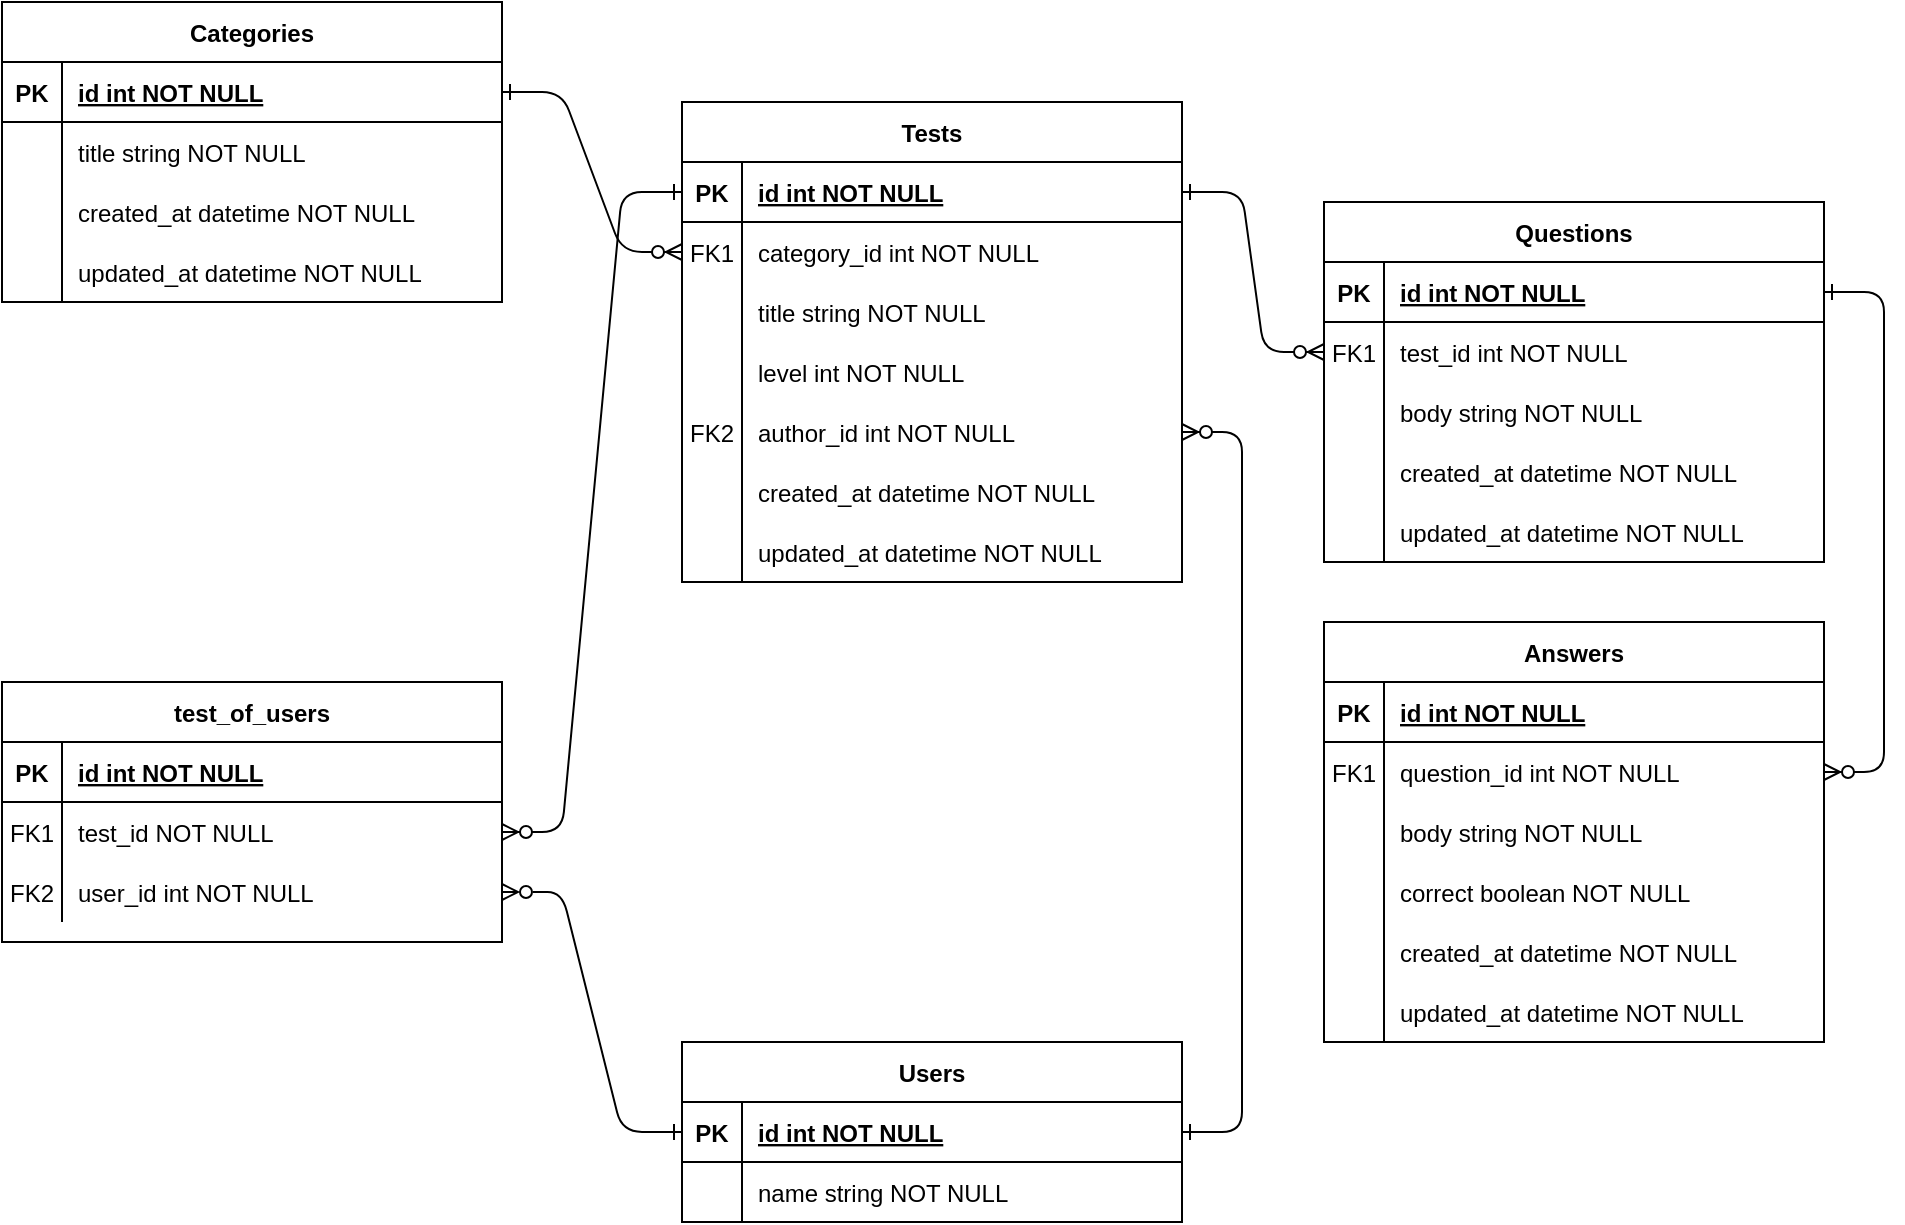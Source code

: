 <mxfile version="20.2.3" type="github"><diagram id="qm6QObG4y5gY0x2ANpoN" name="Page-1"><mxGraphModel dx="946" dy="569" grid="1" gridSize="10" guides="1" tooltips="1" connect="1" arrows="1" fold="1" page="1" pageScale="1" pageWidth="827" pageHeight="1169" math="0" shadow="0"><root><mxCell id="0"/><mxCell id="1" parent="0"/><mxCell id="P8HJ1cs4TALd1CVU4Jvk-1" value="" style="edgeStyle=entityRelationEdgeStyle;endArrow=ERzeroToMany;startArrow=ERone;endFill=1;startFill=0;" parent="1" source="P8HJ1cs4TALd1CVU4Jvk-36" target="P8HJ1cs4TALd1CVU4Jvk-7" edge="1"><mxGeometry width="100" height="100" relative="1" as="geometry"><mxPoint x="340" y="720" as="sourcePoint"/><mxPoint x="440" y="620" as="targetPoint"/></mxGeometry></mxCell><mxCell id="P8HJ1cs4TALd1CVU4Jvk-2" value="" style="edgeStyle=entityRelationEdgeStyle;endArrow=ERzeroToMany;startArrow=ERone;endFill=1;startFill=0;" parent="1" source="P8HJ1cs4TALd1CVU4Jvk-4" target="P8HJ1cs4TALd1CVU4Jvk-29" edge="1"><mxGeometry width="100" height="100" relative="1" as="geometry"><mxPoint x="400" y="250" as="sourcePoint"/><mxPoint x="730" y="385" as="targetPoint"/></mxGeometry></mxCell><mxCell id="P8HJ1cs4TALd1CVU4Jvk-3" value="Tests" style="shape=table;startSize=30;container=1;collapsible=1;childLayout=tableLayout;fixedRows=1;rowLines=0;fontStyle=1;align=center;resizeLast=1;" parent="1" vertex="1"><mxGeometry x="380" y="70" width="250" height="240" as="geometry"><mxRectangle x="380" y="70" width="70" height="30" as="alternateBounds"/></mxGeometry></mxCell><mxCell id="P8HJ1cs4TALd1CVU4Jvk-4" value="" style="shape=partialRectangle;collapsible=0;dropTarget=0;pointerEvents=0;fillColor=none;points=[[0,0.5],[1,0.5]];portConstraint=eastwest;top=0;left=0;right=0;bottom=1;" parent="P8HJ1cs4TALd1CVU4Jvk-3" vertex="1"><mxGeometry y="30" width="250" height="30" as="geometry"/></mxCell><mxCell id="P8HJ1cs4TALd1CVU4Jvk-5" value="PK" style="shape=partialRectangle;overflow=hidden;connectable=0;fillColor=none;top=0;left=0;bottom=0;right=0;fontStyle=1;" parent="P8HJ1cs4TALd1CVU4Jvk-4" vertex="1"><mxGeometry width="30" height="30" as="geometry"><mxRectangle width="30" height="30" as="alternateBounds"/></mxGeometry></mxCell><mxCell id="P8HJ1cs4TALd1CVU4Jvk-6" value="id int NOT NULL " style="shape=partialRectangle;overflow=hidden;connectable=0;fillColor=none;top=0;left=0;bottom=0;right=0;align=left;spacingLeft=6;fontStyle=5;" parent="P8HJ1cs4TALd1CVU4Jvk-4" vertex="1"><mxGeometry x="30" width="220" height="30" as="geometry"><mxRectangle width="220" height="30" as="alternateBounds"/></mxGeometry></mxCell><mxCell id="P8HJ1cs4TALd1CVU4Jvk-7" value="" style="shape=partialRectangle;collapsible=0;dropTarget=0;pointerEvents=0;fillColor=none;points=[[0,0.5],[1,0.5]];portConstraint=eastwest;top=0;left=0;right=0;bottom=0;" parent="P8HJ1cs4TALd1CVU4Jvk-3" vertex="1"><mxGeometry y="60" width="250" height="30" as="geometry"/></mxCell><mxCell id="P8HJ1cs4TALd1CVU4Jvk-8" value="FK1" style="shape=partialRectangle;overflow=hidden;connectable=0;fillColor=none;top=0;left=0;bottom=0;right=0;" parent="P8HJ1cs4TALd1CVU4Jvk-7" vertex="1"><mxGeometry width="30" height="30" as="geometry"><mxRectangle width="30" height="30" as="alternateBounds"/></mxGeometry></mxCell><mxCell id="P8HJ1cs4TALd1CVU4Jvk-9" value="category_id int NOT NULL" style="shape=partialRectangle;overflow=hidden;connectable=0;fillColor=none;top=0;left=0;bottom=0;right=0;align=left;spacingLeft=6;" parent="P8HJ1cs4TALd1CVU4Jvk-7" vertex="1"><mxGeometry x="30" width="220" height="30" as="geometry"><mxRectangle width="220" height="30" as="alternateBounds"/></mxGeometry></mxCell><mxCell id="P8HJ1cs4TALd1CVU4Jvk-10" value="" style="shape=partialRectangle;collapsible=0;dropTarget=0;pointerEvents=0;fillColor=none;points=[[0,0.5],[1,0.5]];portConstraint=eastwest;top=0;left=0;right=0;bottom=0;" parent="P8HJ1cs4TALd1CVU4Jvk-3" vertex="1"><mxGeometry y="90" width="250" height="30" as="geometry"/></mxCell><mxCell id="P8HJ1cs4TALd1CVU4Jvk-11" value="" style="shape=partialRectangle;overflow=hidden;connectable=0;fillColor=none;top=0;left=0;bottom=0;right=0;" parent="P8HJ1cs4TALd1CVU4Jvk-10" vertex="1"><mxGeometry width="30" height="30" as="geometry"><mxRectangle width="30" height="30" as="alternateBounds"/></mxGeometry></mxCell><mxCell id="P8HJ1cs4TALd1CVU4Jvk-12" value="title string NOT NULL" style="shape=partialRectangle;overflow=hidden;connectable=0;fillColor=none;top=0;left=0;bottom=0;right=0;align=left;spacingLeft=6;" parent="P8HJ1cs4TALd1CVU4Jvk-10" vertex="1"><mxGeometry x="30" width="220" height="30" as="geometry"><mxRectangle width="220" height="30" as="alternateBounds"/></mxGeometry></mxCell><mxCell id="P8HJ1cs4TALd1CVU4Jvk-13" value="" style="shape=partialRectangle;collapsible=0;dropTarget=0;pointerEvents=0;fillColor=none;points=[[0,0.5],[1,0.5]];portConstraint=eastwest;top=0;left=0;right=0;bottom=0;" parent="P8HJ1cs4TALd1CVU4Jvk-3" vertex="1"><mxGeometry y="120" width="250" height="30" as="geometry"/></mxCell><mxCell id="P8HJ1cs4TALd1CVU4Jvk-14" value="" style="shape=partialRectangle;overflow=hidden;connectable=0;fillColor=none;top=0;left=0;bottom=0;right=0;" parent="P8HJ1cs4TALd1CVU4Jvk-13" vertex="1"><mxGeometry width="30" height="30" as="geometry"><mxRectangle width="30" height="30" as="alternateBounds"/></mxGeometry></mxCell><mxCell id="P8HJ1cs4TALd1CVU4Jvk-15" value="level int NOT NULL" style="shape=partialRectangle;overflow=hidden;connectable=0;fillColor=none;top=0;left=0;bottom=0;right=0;align=left;spacingLeft=6;" parent="P8HJ1cs4TALd1CVU4Jvk-13" vertex="1"><mxGeometry x="30" width="220" height="30" as="geometry"><mxRectangle width="220" height="30" as="alternateBounds"/></mxGeometry></mxCell><mxCell id="P8HJ1cs4TALd1CVU4Jvk-16" value="" style="shape=partialRectangle;collapsible=0;dropTarget=0;pointerEvents=0;fillColor=none;points=[[0,0.5],[1,0.5]];portConstraint=eastwest;top=0;left=0;right=0;bottom=0;" parent="P8HJ1cs4TALd1CVU4Jvk-3" vertex="1"><mxGeometry y="150" width="250" height="30" as="geometry"/></mxCell><mxCell id="P8HJ1cs4TALd1CVU4Jvk-17" value="FK2" style="shape=partialRectangle;overflow=hidden;connectable=0;fillColor=none;top=0;left=0;bottom=0;right=0;" parent="P8HJ1cs4TALd1CVU4Jvk-16" vertex="1"><mxGeometry width="30" height="30" as="geometry"><mxRectangle width="30" height="30" as="alternateBounds"/></mxGeometry></mxCell><mxCell id="P8HJ1cs4TALd1CVU4Jvk-18" value="author_id int NOT NULL" style="shape=partialRectangle;overflow=hidden;connectable=0;fillColor=none;top=0;left=0;bottom=0;right=0;align=left;spacingLeft=6;" parent="P8HJ1cs4TALd1CVU4Jvk-16" vertex="1"><mxGeometry x="30" width="220" height="30" as="geometry"><mxRectangle width="220" height="30" as="alternateBounds"/></mxGeometry></mxCell><mxCell id="P8HJ1cs4TALd1CVU4Jvk-19" value="" style="shape=partialRectangle;collapsible=0;dropTarget=0;pointerEvents=0;fillColor=none;points=[[0,0.5],[1,0.5]];portConstraint=eastwest;top=0;left=0;right=0;bottom=0;" parent="P8HJ1cs4TALd1CVU4Jvk-3" vertex="1"><mxGeometry y="180" width="250" height="30" as="geometry"/></mxCell><mxCell id="P8HJ1cs4TALd1CVU4Jvk-20" value="" style="shape=partialRectangle;overflow=hidden;connectable=0;fillColor=none;top=0;left=0;bottom=0;right=0;" parent="P8HJ1cs4TALd1CVU4Jvk-19" vertex="1"><mxGeometry width="30" height="30" as="geometry"><mxRectangle width="30" height="30" as="alternateBounds"/></mxGeometry></mxCell><mxCell id="P8HJ1cs4TALd1CVU4Jvk-21" value="created_at datetime NOT NULL" style="shape=partialRectangle;overflow=hidden;connectable=0;fillColor=none;top=0;left=0;bottom=0;right=0;align=left;spacingLeft=6;" parent="P8HJ1cs4TALd1CVU4Jvk-19" vertex="1"><mxGeometry x="30" width="220" height="30" as="geometry"><mxRectangle width="220" height="30" as="alternateBounds"/></mxGeometry></mxCell><mxCell id="P8HJ1cs4TALd1CVU4Jvk-22" value="" style="shape=partialRectangle;collapsible=0;dropTarget=0;pointerEvents=0;fillColor=none;points=[[0,0.5],[1,0.5]];portConstraint=eastwest;top=0;left=0;right=0;bottom=0;" parent="P8HJ1cs4TALd1CVU4Jvk-3" vertex="1"><mxGeometry y="210" width="250" height="30" as="geometry"/></mxCell><mxCell id="P8HJ1cs4TALd1CVU4Jvk-23" value="" style="shape=partialRectangle;overflow=hidden;connectable=0;fillColor=none;top=0;left=0;bottom=0;right=0;" parent="P8HJ1cs4TALd1CVU4Jvk-22" vertex="1"><mxGeometry width="30" height="30" as="geometry"><mxRectangle width="30" height="30" as="alternateBounds"/></mxGeometry></mxCell><mxCell id="P8HJ1cs4TALd1CVU4Jvk-24" value="updated_at datetime NOT NULL" style="shape=partialRectangle;overflow=hidden;connectable=0;fillColor=none;top=0;left=0;bottom=0;right=0;align=left;spacingLeft=6;" parent="P8HJ1cs4TALd1CVU4Jvk-22" vertex="1"><mxGeometry x="30" width="220" height="30" as="geometry"><mxRectangle width="220" height="30" as="alternateBounds"/></mxGeometry></mxCell><mxCell id="P8HJ1cs4TALd1CVU4Jvk-25" value="test_of_users" style="shape=table;startSize=30;container=1;collapsible=1;childLayout=tableLayout;fixedRows=1;rowLines=0;fontStyle=1;align=center;resizeLast=1;" parent="1" vertex="1"><mxGeometry x="40" y="360" width="250" height="130" as="geometry"><mxRectangle x="40" y="300" width="120" height="30" as="alternateBounds"/></mxGeometry></mxCell><mxCell id="P8HJ1cs4TALd1CVU4Jvk-26" value="" style="shape=partialRectangle;collapsible=0;dropTarget=0;pointerEvents=0;fillColor=none;points=[[0,0.5],[1,0.5]];portConstraint=eastwest;top=0;left=0;right=0;bottom=1;" parent="P8HJ1cs4TALd1CVU4Jvk-25" vertex="1"><mxGeometry y="30" width="250" height="30" as="geometry"/></mxCell><mxCell id="P8HJ1cs4TALd1CVU4Jvk-27" value="PK" style="shape=partialRectangle;overflow=hidden;connectable=0;fillColor=none;top=0;left=0;bottom=0;right=0;fontStyle=1;" parent="P8HJ1cs4TALd1CVU4Jvk-26" vertex="1"><mxGeometry width="30" height="30" as="geometry"><mxRectangle width="30" height="30" as="alternateBounds"/></mxGeometry></mxCell><mxCell id="P8HJ1cs4TALd1CVU4Jvk-28" value="id int NOT NULL " style="shape=partialRectangle;overflow=hidden;connectable=0;fillColor=none;top=0;left=0;bottom=0;right=0;align=left;spacingLeft=6;fontStyle=5;" parent="P8HJ1cs4TALd1CVU4Jvk-26" vertex="1"><mxGeometry x="30" width="220" height="30" as="geometry"><mxRectangle width="220" height="30" as="alternateBounds"/></mxGeometry></mxCell><mxCell id="P8HJ1cs4TALd1CVU4Jvk-29" value="" style="shape=partialRectangle;collapsible=0;dropTarget=0;pointerEvents=0;fillColor=none;points=[[0,0.5],[1,0.5]];portConstraint=eastwest;top=0;left=0;right=0;bottom=0;" parent="P8HJ1cs4TALd1CVU4Jvk-25" vertex="1"><mxGeometry y="60" width="250" height="30" as="geometry"/></mxCell><mxCell id="P8HJ1cs4TALd1CVU4Jvk-30" value="FK1" style="shape=partialRectangle;overflow=hidden;connectable=0;fillColor=none;top=0;left=0;bottom=0;right=0;" parent="P8HJ1cs4TALd1CVU4Jvk-29" vertex="1"><mxGeometry width="30" height="30" as="geometry"><mxRectangle width="30" height="30" as="alternateBounds"/></mxGeometry></mxCell><mxCell id="P8HJ1cs4TALd1CVU4Jvk-31" value="test_id NOT NULL" style="shape=partialRectangle;overflow=hidden;connectable=0;fillColor=none;top=0;left=0;bottom=0;right=0;align=left;spacingLeft=6;" parent="P8HJ1cs4TALd1CVU4Jvk-29" vertex="1"><mxGeometry x="30" width="220" height="30" as="geometry"><mxRectangle width="220" height="30" as="alternateBounds"/></mxGeometry></mxCell><mxCell id="P8HJ1cs4TALd1CVU4Jvk-32" value="" style="shape=partialRectangle;collapsible=0;dropTarget=0;pointerEvents=0;fillColor=none;points=[[0,0.5],[1,0.5]];portConstraint=eastwest;top=0;left=0;right=0;bottom=0;" parent="P8HJ1cs4TALd1CVU4Jvk-25" vertex="1"><mxGeometry y="90" width="250" height="30" as="geometry"/></mxCell><mxCell id="P8HJ1cs4TALd1CVU4Jvk-33" value="FK2" style="shape=partialRectangle;overflow=hidden;connectable=0;fillColor=none;top=0;left=0;bottom=0;right=0;" parent="P8HJ1cs4TALd1CVU4Jvk-32" vertex="1"><mxGeometry width="30" height="30" as="geometry"><mxRectangle width="30" height="30" as="alternateBounds"/></mxGeometry></mxCell><mxCell id="P8HJ1cs4TALd1CVU4Jvk-34" value="user_id int NOT NULL" style="shape=partialRectangle;overflow=hidden;connectable=0;fillColor=none;top=0;left=0;bottom=0;right=0;align=left;spacingLeft=6;" parent="P8HJ1cs4TALd1CVU4Jvk-32" vertex="1"><mxGeometry x="30" width="220" height="30" as="geometry"><mxRectangle width="220" height="30" as="alternateBounds"/></mxGeometry></mxCell><mxCell id="P8HJ1cs4TALd1CVU4Jvk-35" value="Categories" style="shape=table;startSize=30;container=1;collapsible=1;childLayout=tableLayout;fixedRows=1;rowLines=0;fontStyle=1;align=center;resizeLast=1;" parent="1" vertex="1"><mxGeometry x="40" y="20" width="250" height="150" as="geometry"><mxRectangle x="40" y="70" width="100" height="30" as="alternateBounds"/></mxGeometry></mxCell><mxCell id="P8HJ1cs4TALd1CVU4Jvk-36" value="" style="shape=partialRectangle;collapsible=0;dropTarget=0;pointerEvents=0;fillColor=none;points=[[0,0.5],[1,0.5]];portConstraint=eastwest;top=0;left=0;right=0;bottom=1;" parent="P8HJ1cs4TALd1CVU4Jvk-35" vertex="1"><mxGeometry y="30" width="250" height="30" as="geometry"/></mxCell><mxCell id="P8HJ1cs4TALd1CVU4Jvk-37" value="PK" style="shape=partialRectangle;overflow=hidden;connectable=0;fillColor=none;top=0;left=0;bottom=0;right=0;fontStyle=1;" parent="P8HJ1cs4TALd1CVU4Jvk-36" vertex="1"><mxGeometry width="30" height="30" as="geometry"><mxRectangle width="30" height="30" as="alternateBounds"/></mxGeometry></mxCell><mxCell id="P8HJ1cs4TALd1CVU4Jvk-38" value="id int NOT NULL " style="shape=partialRectangle;overflow=hidden;connectable=0;fillColor=none;top=0;left=0;bottom=0;right=0;align=left;spacingLeft=6;fontStyle=5;" parent="P8HJ1cs4TALd1CVU4Jvk-36" vertex="1"><mxGeometry x="30" width="220" height="30" as="geometry"><mxRectangle width="220" height="30" as="alternateBounds"/></mxGeometry></mxCell><mxCell id="P8HJ1cs4TALd1CVU4Jvk-39" value="" style="shape=partialRectangle;collapsible=0;dropTarget=0;pointerEvents=0;fillColor=none;points=[[0,0.5],[1,0.5]];portConstraint=eastwest;top=0;left=0;right=0;bottom=0;" parent="P8HJ1cs4TALd1CVU4Jvk-35" vertex="1"><mxGeometry y="60" width="250" height="30" as="geometry"/></mxCell><mxCell id="P8HJ1cs4TALd1CVU4Jvk-40" value="" style="shape=partialRectangle;overflow=hidden;connectable=0;fillColor=none;top=0;left=0;bottom=0;right=0;" parent="P8HJ1cs4TALd1CVU4Jvk-39" vertex="1"><mxGeometry width="30" height="30" as="geometry"><mxRectangle width="30" height="30" as="alternateBounds"/></mxGeometry></mxCell><mxCell id="P8HJ1cs4TALd1CVU4Jvk-41" value="title string NOT NULL" style="shape=partialRectangle;overflow=hidden;connectable=0;fillColor=none;top=0;left=0;bottom=0;right=0;align=left;spacingLeft=6;" parent="P8HJ1cs4TALd1CVU4Jvk-39" vertex="1"><mxGeometry x="30" width="220" height="30" as="geometry"><mxRectangle width="220" height="30" as="alternateBounds"/></mxGeometry></mxCell><mxCell id="P8HJ1cs4TALd1CVU4Jvk-42" value="" style="shape=partialRectangle;collapsible=0;dropTarget=0;pointerEvents=0;fillColor=none;points=[[0,0.5],[1,0.5]];portConstraint=eastwest;top=0;left=0;right=0;bottom=0;" parent="P8HJ1cs4TALd1CVU4Jvk-35" vertex="1"><mxGeometry y="90" width="250" height="30" as="geometry"/></mxCell><mxCell id="P8HJ1cs4TALd1CVU4Jvk-43" value="" style="shape=partialRectangle;overflow=hidden;connectable=0;fillColor=none;top=0;left=0;bottom=0;right=0;" parent="P8HJ1cs4TALd1CVU4Jvk-42" vertex="1"><mxGeometry width="30" height="30" as="geometry"><mxRectangle width="30" height="30" as="alternateBounds"/></mxGeometry></mxCell><mxCell id="P8HJ1cs4TALd1CVU4Jvk-44" value="created_at datetime NOT NULL" style="shape=partialRectangle;overflow=hidden;connectable=0;fillColor=none;top=0;left=0;bottom=0;right=0;align=left;spacingLeft=6;" parent="P8HJ1cs4TALd1CVU4Jvk-42" vertex="1"><mxGeometry x="30" width="220" height="30" as="geometry"><mxRectangle width="220" height="30" as="alternateBounds"/></mxGeometry></mxCell><mxCell id="P8HJ1cs4TALd1CVU4Jvk-45" value="" style="shape=partialRectangle;collapsible=0;dropTarget=0;pointerEvents=0;fillColor=none;points=[[0,0.5],[1,0.5]];portConstraint=eastwest;top=0;left=0;right=0;bottom=0;" parent="P8HJ1cs4TALd1CVU4Jvk-35" vertex="1"><mxGeometry y="120" width="250" height="30" as="geometry"/></mxCell><mxCell id="P8HJ1cs4TALd1CVU4Jvk-46" value="" style="shape=partialRectangle;overflow=hidden;connectable=0;fillColor=none;top=0;left=0;bottom=0;right=0;" parent="P8HJ1cs4TALd1CVU4Jvk-45" vertex="1"><mxGeometry width="30" height="30" as="geometry"><mxRectangle width="30" height="30" as="alternateBounds"/></mxGeometry></mxCell><mxCell id="P8HJ1cs4TALd1CVU4Jvk-47" value="updated_at datetime NOT NULL" style="shape=partialRectangle;overflow=hidden;connectable=0;fillColor=none;top=0;left=0;bottom=0;right=0;align=left;spacingLeft=6;" parent="P8HJ1cs4TALd1CVU4Jvk-45" vertex="1"><mxGeometry x="30" width="220" height="30" as="geometry"><mxRectangle width="220" height="30" as="alternateBounds"/></mxGeometry></mxCell><mxCell id="P8HJ1cs4TALd1CVU4Jvk-48" value="Users" style="shape=table;startSize=30;container=1;collapsible=1;childLayout=tableLayout;fixedRows=1;rowLines=0;fontStyle=1;align=center;resizeLast=1;" parent="1" vertex="1"><mxGeometry x="380" y="540" width="250" height="90" as="geometry"><mxRectangle x="380" y="600" width="70" height="30" as="alternateBounds"/></mxGeometry></mxCell><mxCell id="P8HJ1cs4TALd1CVU4Jvk-49" value="" style="shape=partialRectangle;collapsible=0;dropTarget=0;pointerEvents=0;fillColor=none;points=[[0,0.5],[1,0.5]];portConstraint=eastwest;top=0;left=0;right=0;bottom=1;" parent="P8HJ1cs4TALd1CVU4Jvk-48" vertex="1"><mxGeometry y="30" width="250" height="30" as="geometry"/></mxCell><mxCell id="P8HJ1cs4TALd1CVU4Jvk-50" value="PK" style="shape=partialRectangle;overflow=hidden;connectable=0;fillColor=none;top=0;left=0;bottom=0;right=0;fontStyle=1;" parent="P8HJ1cs4TALd1CVU4Jvk-49" vertex="1"><mxGeometry width="30" height="30" as="geometry"><mxRectangle width="30" height="30" as="alternateBounds"/></mxGeometry></mxCell><mxCell id="P8HJ1cs4TALd1CVU4Jvk-51" value="id int NOT NULL " style="shape=partialRectangle;overflow=hidden;connectable=0;fillColor=none;top=0;left=0;bottom=0;right=0;align=left;spacingLeft=6;fontStyle=5;" parent="P8HJ1cs4TALd1CVU4Jvk-49" vertex="1"><mxGeometry x="30" width="220" height="30" as="geometry"><mxRectangle width="220" height="30" as="alternateBounds"/></mxGeometry></mxCell><mxCell id="P8HJ1cs4TALd1CVU4Jvk-52" value="" style="shape=partialRectangle;collapsible=0;dropTarget=0;pointerEvents=0;fillColor=none;points=[[0,0.5],[1,0.5]];portConstraint=eastwest;top=0;left=0;right=0;bottom=0;" parent="P8HJ1cs4TALd1CVU4Jvk-48" vertex="1"><mxGeometry y="60" width="250" height="30" as="geometry"/></mxCell><mxCell id="P8HJ1cs4TALd1CVU4Jvk-53" value="" style="shape=partialRectangle;overflow=hidden;connectable=0;fillColor=none;top=0;left=0;bottom=0;right=0;" parent="P8HJ1cs4TALd1CVU4Jvk-52" vertex="1"><mxGeometry width="30" height="30" as="geometry"><mxRectangle width="30" height="30" as="alternateBounds"/></mxGeometry></mxCell><mxCell id="P8HJ1cs4TALd1CVU4Jvk-54" value="name string NOT NULL" style="shape=partialRectangle;overflow=hidden;connectable=0;fillColor=none;top=0;left=0;bottom=0;right=0;align=left;spacingLeft=6;" parent="P8HJ1cs4TALd1CVU4Jvk-52" vertex="1"><mxGeometry x="30" width="220" height="30" as="geometry"><mxRectangle width="220" height="30" as="alternateBounds"/></mxGeometry></mxCell><mxCell id="P8HJ1cs4TALd1CVU4Jvk-55" style="edgeStyle=entityRelationEdgeStyle;rounded=1;orthogonalLoop=1;jettySize=auto;html=1;endArrow=ERzeroToMany;endFill=0;startArrow=ERone;startFill=0;" parent="1" source="P8HJ1cs4TALd1CVU4Jvk-49" target="P8HJ1cs4TALd1CVU4Jvk-32" edge="1"><mxGeometry relative="1" as="geometry"/></mxCell><mxCell id="P8HJ1cs4TALd1CVU4Jvk-56" value="Questions" style="shape=table;startSize=30;container=1;collapsible=1;childLayout=tableLayout;fixedRows=1;rowLines=0;fontStyle=1;align=center;resizeLast=1;" parent="1" vertex="1"><mxGeometry x="701" y="120" width="250" height="180" as="geometry"><mxRectangle x="680" y="120" width="70" height="30" as="alternateBounds"/></mxGeometry></mxCell><mxCell id="P8HJ1cs4TALd1CVU4Jvk-57" value="" style="shape=partialRectangle;collapsible=0;dropTarget=0;pointerEvents=0;fillColor=none;points=[[0,0.5],[1,0.5]];portConstraint=eastwest;top=0;left=0;right=0;bottom=1;" parent="P8HJ1cs4TALd1CVU4Jvk-56" vertex="1"><mxGeometry y="30" width="250" height="30" as="geometry"/></mxCell><mxCell id="P8HJ1cs4TALd1CVU4Jvk-58" value="PK" style="shape=partialRectangle;overflow=hidden;connectable=0;fillColor=none;top=0;left=0;bottom=0;right=0;fontStyle=1;" parent="P8HJ1cs4TALd1CVU4Jvk-57" vertex="1"><mxGeometry width="30" height="30" as="geometry"><mxRectangle width="30" height="30" as="alternateBounds"/></mxGeometry></mxCell><mxCell id="P8HJ1cs4TALd1CVU4Jvk-59" value="id int NOT NULL " style="shape=partialRectangle;overflow=hidden;connectable=0;fillColor=none;top=0;left=0;bottom=0;right=0;align=left;spacingLeft=6;fontStyle=5;" parent="P8HJ1cs4TALd1CVU4Jvk-57" vertex="1"><mxGeometry x="30" width="220" height="30" as="geometry"><mxRectangle width="220" height="30" as="alternateBounds"/></mxGeometry></mxCell><mxCell id="P8HJ1cs4TALd1CVU4Jvk-60" value="" style="shape=partialRectangle;collapsible=0;dropTarget=0;pointerEvents=0;fillColor=none;points=[[0,0.5],[1,0.5]];portConstraint=eastwest;top=0;left=0;right=0;bottom=0;" parent="P8HJ1cs4TALd1CVU4Jvk-56" vertex="1"><mxGeometry y="60" width="250" height="30" as="geometry"/></mxCell><mxCell id="P8HJ1cs4TALd1CVU4Jvk-61" value="FK1" style="shape=partialRectangle;overflow=hidden;connectable=0;fillColor=none;top=0;left=0;bottom=0;right=0;" parent="P8HJ1cs4TALd1CVU4Jvk-60" vertex="1"><mxGeometry width="30" height="30" as="geometry"><mxRectangle width="30" height="30" as="alternateBounds"/></mxGeometry></mxCell><mxCell id="P8HJ1cs4TALd1CVU4Jvk-62" value="test_id int NOT NULL" style="shape=partialRectangle;overflow=hidden;connectable=0;fillColor=none;top=0;left=0;bottom=0;right=0;align=left;spacingLeft=6;" parent="P8HJ1cs4TALd1CVU4Jvk-60" vertex="1"><mxGeometry x="30" width="220" height="30" as="geometry"><mxRectangle width="220" height="30" as="alternateBounds"/></mxGeometry></mxCell><mxCell id="P8HJ1cs4TALd1CVU4Jvk-63" value="" style="shape=partialRectangle;collapsible=0;dropTarget=0;pointerEvents=0;fillColor=none;points=[[0,0.5],[1,0.5]];portConstraint=eastwest;top=0;left=0;right=0;bottom=0;" parent="P8HJ1cs4TALd1CVU4Jvk-56" vertex="1"><mxGeometry y="90" width="250" height="30" as="geometry"/></mxCell><mxCell id="P8HJ1cs4TALd1CVU4Jvk-64" value="" style="shape=partialRectangle;overflow=hidden;connectable=0;fillColor=none;top=0;left=0;bottom=0;right=0;" parent="P8HJ1cs4TALd1CVU4Jvk-63" vertex="1"><mxGeometry width="30" height="30" as="geometry"><mxRectangle width="30" height="30" as="alternateBounds"/></mxGeometry></mxCell><mxCell id="P8HJ1cs4TALd1CVU4Jvk-65" value="body string NOT NULL" style="shape=partialRectangle;overflow=hidden;connectable=0;fillColor=none;top=0;left=0;bottom=0;right=0;align=left;spacingLeft=6;" parent="P8HJ1cs4TALd1CVU4Jvk-63" vertex="1"><mxGeometry x="30" width="220" height="30" as="geometry"><mxRectangle width="220" height="30" as="alternateBounds"/></mxGeometry></mxCell><mxCell id="P8HJ1cs4TALd1CVU4Jvk-66" value="" style="shape=partialRectangle;collapsible=0;dropTarget=0;pointerEvents=0;fillColor=none;points=[[0,0.5],[1,0.5]];portConstraint=eastwest;top=0;left=0;right=0;bottom=0;" parent="P8HJ1cs4TALd1CVU4Jvk-56" vertex="1"><mxGeometry y="120" width="250" height="30" as="geometry"/></mxCell><mxCell id="P8HJ1cs4TALd1CVU4Jvk-67" value="" style="shape=partialRectangle;overflow=hidden;connectable=0;fillColor=none;top=0;left=0;bottom=0;right=0;" parent="P8HJ1cs4TALd1CVU4Jvk-66" vertex="1"><mxGeometry width="30" height="30" as="geometry"><mxRectangle width="30" height="30" as="alternateBounds"/></mxGeometry></mxCell><mxCell id="P8HJ1cs4TALd1CVU4Jvk-68" value="created_at datetime NOT NULL" style="shape=partialRectangle;overflow=hidden;connectable=0;fillColor=none;top=0;left=0;bottom=0;right=0;align=left;spacingLeft=6;" parent="P8HJ1cs4TALd1CVU4Jvk-66" vertex="1"><mxGeometry x="30" width="220" height="30" as="geometry"><mxRectangle width="220" height="30" as="alternateBounds"/></mxGeometry></mxCell><mxCell id="P8HJ1cs4TALd1CVU4Jvk-69" value="" style="shape=partialRectangle;collapsible=0;dropTarget=0;pointerEvents=0;fillColor=none;points=[[0,0.5],[1,0.5]];portConstraint=eastwest;top=0;left=0;right=0;bottom=0;" parent="P8HJ1cs4TALd1CVU4Jvk-56" vertex="1"><mxGeometry y="150" width="250" height="30" as="geometry"/></mxCell><mxCell id="P8HJ1cs4TALd1CVU4Jvk-70" value="" style="shape=partialRectangle;overflow=hidden;connectable=0;fillColor=none;top=0;left=0;bottom=0;right=0;" parent="P8HJ1cs4TALd1CVU4Jvk-69" vertex="1"><mxGeometry width="30" height="30" as="geometry"><mxRectangle width="30" height="30" as="alternateBounds"/></mxGeometry></mxCell><mxCell id="P8HJ1cs4TALd1CVU4Jvk-71" value="updated_at datetime NOT NULL" style="shape=partialRectangle;overflow=hidden;connectable=0;fillColor=none;top=0;left=0;bottom=0;right=0;align=left;spacingLeft=6;" parent="P8HJ1cs4TALd1CVU4Jvk-69" vertex="1"><mxGeometry x="30" width="220" height="30" as="geometry"><mxRectangle width="220" height="30" as="alternateBounds"/></mxGeometry></mxCell><mxCell id="P8HJ1cs4TALd1CVU4Jvk-72" value="" style="edgeStyle=entityRelationEdgeStyle;endArrow=ERzeroToMany;startArrow=ERone;endFill=1;startFill=0;" parent="1" source="P8HJ1cs4TALd1CVU4Jvk-4" target="P8HJ1cs4TALd1CVU4Jvk-60" edge="1"><mxGeometry width="100" height="100" relative="1" as="geometry"><mxPoint x="320" y="200" as="sourcePoint"/><mxPoint x="250" y="400" as="targetPoint"/></mxGeometry></mxCell><mxCell id="P8HJ1cs4TALd1CVU4Jvk-73" value="Answers" style="shape=table;startSize=30;container=1;collapsible=1;childLayout=tableLayout;fixedRows=1;rowLines=0;fontStyle=1;align=center;resizeLast=1;" parent="1" vertex="1"><mxGeometry x="701" y="330" width="250" height="210" as="geometry"><mxRectangle x="680" y="330" width="70" height="30" as="alternateBounds"/></mxGeometry></mxCell><mxCell id="P8HJ1cs4TALd1CVU4Jvk-74" value="" style="shape=partialRectangle;collapsible=0;dropTarget=0;pointerEvents=0;fillColor=none;points=[[0,0.5],[1,0.5]];portConstraint=eastwest;top=0;left=0;right=0;bottom=1;" parent="P8HJ1cs4TALd1CVU4Jvk-73" vertex="1"><mxGeometry y="30" width="250" height="30" as="geometry"/></mxCell><mxCell id="P8HJ1cs4TALd1CVU4Jvk-75" value="PK" style="shape=partialRectangle;overflow=hidden;connectable=0;fillColor=none;top=0;left=0;bottom=0;right=0;fontStyle=1;" parent="P8HJ1cs4TALd1CVU4Jvk-74" vertex="1"><mxGeometry width="30" height="30" as="geometry"><mxRectangle width="30" height="30" as="alternateBounds"/></mxGeometry></mxCell><mxCell id="P8HJ1cs4TALd1CVU4Jvk-76" value="id int NOT NULL " style="shape=partialRectangle;overflow=hidden;connectable=0;fillColor=none;top=0;left=0;bottom=0;right=0;align=left;spacingLeft=6;fontStyle=5;" parent="P8HJ1cs4TALd1CVU4Jvk-74" vertex="1"><mxGeometry x="30" width="220" height="30" as="geometry"><mxRectangle width="220" height="30" as="alternateBounds"/></mxGeometry></mxCell><mxCell id="P8HJ1cs4TALd1CVU4Jvk-77" value="" style="shape=partialRectangle;collapsible=0;dropTarget=0;pointerEvents=0;fillColor=none;points=[[0,0.5],[1,0.5]];portConstraint=eastwest;top=0;left=0;right=0;bottom=0;" parent="P8HJ1cs4TALd1CVU4Jvk-73" vertex="1"><mxGeometry y="60" width="250" height="30" as="geometry"/></mxCell><mxCell id="P8HJ1cs4TALd1CVU4Jvk-78" value="FK1" style="shape=partialRectangle;overflow=hidden;connectable=0;fillColor=none;top=0;left=0;bottom=0;right=0;" parent="P8HJ1cs4TALd1CVU4Jvk-77" vertex="1"><mxGeometry width="30" height="30" as="geometry"><mxRectangle width="30" height="30" as="alternateBounds"/></mxGeometry></mxCell><mxCell id="P8HJ1cs4TALd1CVU4Jvk-79" value="question_id int NOT NULL" style="shape=partialRectangle;overflow=hidden;connectable=0;fillColor=none;top=0;left=0;bottom=0;right=0;align=left;spacingLeft=6;" parent="P8HJ1cs4TALd1CVU4Jvk-77" vertex="1"><mxGeometry x="30" width="220" height="30" as="geometry"><mxRectangle width="220" height="30" as="alternateBounds"/></mxGeometry></mxCell><mxCell id="P8HJ1cs4TALd1CVU4Jvk-80" value="" style="shape=partialRectangle;collapsible=0;dropTarget=0;pointerEvents=0;fillColor=none;points=[[0,0.5],[1,0.5]];portConstraint=eastwest;top=0;left=0;right=0;bottom=0;" parent="P8HJ1cs4TALd1CVU4Jvk-73" vertex="1"><mxGeometry y="90" width="250" height="30" as="geometry"/></mxCell><mxCell id="P8HJ1cs4TALd1CVU4Jvk-81" value="" style="shape=partialRectangle;overflow=hidden;connectable=0;fillColor=none;top=0;left=0;bottom=0;right=0;" parent="P8HJ1cs4TALd1CVU4Jvk-80" vertex="1"><mxGeometry width="30" height="30" as="geometry"><mxRectangle width="30" height="30" as="alternateBounds"/></mxGeometry></mxCell><mxCell id="P8HJ1cs4TALd1CVU4Jvk-82" value="body string NOT NULL" style="shape=partialRectangle;overflow=hidden;connectable=0;fillColor=none;top=0;left=0;bottom=0;right=0;align=left;spacingLeft=6;" parent="P8HJ1cs4TALd1CVU4Jvk-80" vertex="1"><mxGeometry x="30" width="220" height="30" as="geometry"><mxRectangle width="220" height="30" as="alternateBounds"/></mxGeometry></mxCell><mxCell id="P8HJ1cs4TALd1CVU4Jvk-83" value="" style="shape=partialRectangle;collapsible=0;dropTarget=0;pointerEvents=0;fillColor=none;points=[[0,0.5],[1,0.5]];portConstraint=eastwest;top=0;left=0;right=0;bottom=0;" parent="P8HJ1cs4TALd1CVU4Jvk-73" vertex="1"><mxGeometry y="120" width="250" height="30" as="geometry"/></mxCell><mxCell id="P8HJ1cs4TALd1CVU4Jvk-84" value="" style="shape=partialRectangle;overflow=hidden;connectable=0;fillColor=none;top=0;left=0;bottom=0;right=0;" parent="P8HJ1cs4TALd1CVU4Jvk-83" vertex="1"><mxGeometry width="30" height="30" as="geometry"><mxRectangle width="30" height="30" as="alternateBounds"/></mxGeometry></mxCell><mxCell id="P8HJ1cs4TALd1CVU4Jvk-85" value="correct boolean NOT NULL" style="shape=partialRectangle;overflow=hidden;connectable=0;fillColor=none;top=0;left=0;bottom=0;right=0;align=left;spacingLeft=6;" parent="P8HJ1cs4TALd1CVU4Jvk-83" vertex="1"><mxGeometry x="30" width="220" height="30" as="geometry"><mxRectangle width="220" height="30" as="alternateBounds"/></mxGeometry></mxCell><mxCell id="P8HJ1cs4TALd1CVU4Jvk-86" value="" style="shape=partialRectangle;collapsible=0;dropTarget=0;pointerEvents=0;fillColor=none;points=[[0,0.5],[1,0.5]];portConstraint=eastwest;top=0;left=0;right=0;bottom=0;" parent="P8HJ1cs4TALd1CVU4Jvk-73" vertex="1"><mxGeometry y="150" width="250" height="30" as="geometry"/></mxCell><mxCell id="P8HJ1cs4TALd1CVU4Jvk-87" value="" style="shape=partialRectangle;overflow=hidden;connectable=0;fillColor=none;top=0;left=0;bottom=0;right=0;" parent="P8HJ1cs4TALd1CVU4Jvk-86" vertex="1"><mxGeometry width="30" height="30" as="geometry"><mxRectangle width="30" height="30" as="alternateBounds"/></mxGeometry></mxCell><mxCell id="P8HJ1cs4TALd1CVU4Jvk-88" value="created_at datetime NOT NULL" style="shape=partialRectangle;overflow=hidden;connectable=0;fillColor=none;top=0;left=0;bottom=0;right=0;align=left;spacingLeft=6;" parent="P8HJ1cs4TALd1CVU4Jvk-86" vertex="1"><mxGeometry x="30" width="220" height="30" as="geometry"><mxRectangle width="220" height="30" as="alternateBounds"/></mxGeometry></mxCell><mxCell id="P8HJ1cs4TALd1CVU4Jvk-89" value="" style="shape=partialRectangle;collapsible=0;dropTarget=0;pointerEvents=0;fillColor=none;points=[[0,0.5],[1,0.5]];portConstraint=eastwest;top=0;left=0;right=0;bottom=0;" parent="P8HJ1cs4TALd1CVU4Jvk-73" vertex="1"><mxGeometry y="180" width="250" height="30" as="geometry"/></mxCell><mxCell id="P8HJ1cs4TALd1CVU4Jvk-90" value="" style="shape=partialRectangle;overflow=hidden;connectable=0;fillColor=none;top=0;left=0;bottom=0;right=0;" parent="P8HJ1cs4TALd1CVU4Jvk-89" vertex="1"><mxGeometry width="30" height="30" as="geometry"><mxRectangle width="30" height="30" as="alternateBounds"/></mxGeometry></mxCell><mxCell id="P8HJ1cs4TALd1CVU4Jvk-91" value="updated_at datetime NOT NULL" style="shape=partialRectangle;overflow=hidden;connectable=0;fillColor=none;top=0;left=0;bottom=0;right=0;align=left;spacingLeft=6;" parent="P8HJ1cs4TALd1CVU4Jvk-89" vertex="1"><mxGeometry x="30" width="220" height="30" as="geometry"><mxRectangle width="220" height="30" as="alternateBounds"/></mxGeometry></mxCell><mxCell id="P8HJ1cs4TALd1CVU4Jvk-92" value="" style="edgeStyle=entityRelationEdgeStyle;endArrow=ERzeroToMany;startArrow=ERone;endFill=1;startFill=0;" parent="1" source="P8HJ1cs4TALd1CVU4Jvk-57" target="P8HJ1cs4TALd1CVU4Jvk-77" edge="1"><mxGeometry width="100" height="100" relative="1" as="geometry"><mxPoint x="261" y="200" as="sourcePoint"/><mxPoint x="371" y="435" as="targetPoint"/></mxGeometry></mxCell><mxCell id="P8HJ1cs4TALd1CVU4Jvk-93" value="" style="edgeStyle=entityRelationEdgeStyle;endArrow=ERzeroToMany;startArrow=ERone;endFill=1;startFill=0;" parent="1" source="P8HJ1cs4TALd1CVU4Jvk-49" target="P8HJ1cs4TALd1CVU4Jvk-16" edge="1"><mxGeometry width="100" height="100" relative="1" as="geometry"><mxPoint x="510" y="380" as="sourcePoint"/><mxPoint x="580" y="410" as="targetPoint"/></mxGeometry></mxCell></root></mxGraphModel></diagram></mxfile>